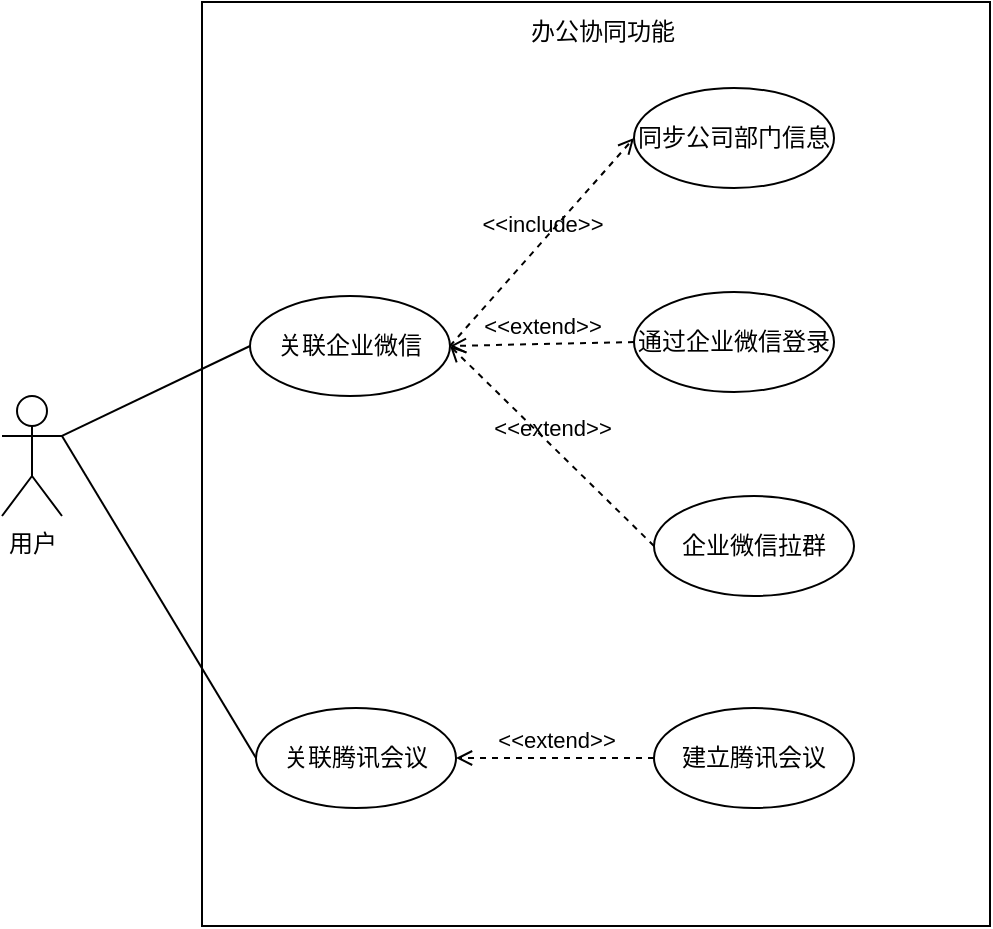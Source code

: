 <mxfile version="27.0.5">
  <diagram name="第 1 页" id="Ta36O1h0ZpPf87er8gXT">
    <mxGraphModel dx="1234" dy="790" grid="0" gridSize="10" guides="1" tooltips="1" connect="1" arrows="1" fold="1" page="0" pageScale="1" pageWidth="827" pageHeight="1169" math="0" shadow="0">
      <root>
        <mxCell id="0" />
        <mxCell id="1" parent="0" />
        <mxCell id="isFGyiBK4rGAAYViwIA2-1" value="用户" style="shape=umlActor;verticalLabelPosition=bottom;verticalAlign=top;html=1;" parent="1" vertex="1">
          <mxGeometry x="113" y="262" width="30" height="60" as="geometry" />
        </mxCell>
        <mxCell id="isFGyiBK4rGAAYViwIA2-2" value="" style="rounded=0;whiteSpace=wrap;html=1;" parent="1" vertex="1">
          <mxGeometry x="213" y="65" width="394" height="462" as="geometry" />
        </mxCell>
        <mxCell id="isFGyiBK4rGAAYViwIA2-3" value="办公协同功能" style="text;html=1;align=center;verticalAlign=middle;whiteSpace=wrap;rounded=0;" parent="1" vertex="1">
          <mxGeometry x="364" y="65" width="99" height="30" as="geometry" />
        </mxCell>
        <mxCell id="isFGyiBK4rGAAYViwIA2-4" value="同步公司部门信息" style="ellipse;whiteSpace=wrap;html=1;" parent="1" vertex="1">
          <mxGeometry x="429" y="108" width="100" height="50" as="geometry" />
        </mxCell>
        <mxCell id="isFGyiBK4rGAAYViwIA2-5" value="关联企业微信" style="ellipse;whiteSpace=wrap;html=1;" parent="1" vertex="1">
          <mxGeometry x="237" y="212" width="100" height="50" as="geometry" />
        </mxCell>
        <mxCell id="isFGyiBK4rGAAYViwIA2-6" value="关联腾讯会议" style="ellipse;whiteSpace=wrap;html=1;" parent="1" vertex="1">
          <mxGeometry x="240" y="418" width="100" height="50" as="geometry" />
        </mxCell>
        <mxCell id="isFGyiBK4rGAAYViwIA2-7" value="" style="endArrow=none;html=1;rounded=0;exitX=1;exitY=0.333;exitDx=0;exitDy=0;exitPerimeter=0;entryX=0;entryY=0.5;entryDx=0;entryDy=0;" parent="1" source="isFGyiBK4rGAAYViwIA2-1" target="isFGyiBK4rGAAYViwIA2-5" edge="1">
          <mxGeometry width="50" height="50" relative="1" as="geometry">
            <mxPoint x="142" y="385" as="sourcePoint" />
            <mxPoint x="224" y="370" as="targetPoint" />
          </mxGeometry>
        </mxCell>
        <mxCell id="isFGyiBK4rGAAYViwIA2-9" value="" style="endArrow=none;html=1;rounded=0;exitX=1;exitY=0.333;exitDx=0;exitDy=0;exitPerimeter=0;entryX=0;entryY=0.5;entryDx=0;entryDy=0;" parent="1" source="isFGyiBK4rGAAYViwIA2-1" target="isFGyiBK4rGAAYViwIA2-6" edge="1">
          <mxGeometry width="50" height="50" relative="1" as="geometry">
            <mxPoint x="142" y="385" as="sourcePoint" />
            <mxPoint x="252" y="289" as="targetPoint" />
          </mxGeometry>
        </mxCell>
        <mxCell id="isFGyiBK4rGAAYViwIA2-14" value="通过企业微信登录" style="ellipse;whiteSpace=wrap;html=1;" parent="1" vertex="1">
          <mxGeometry x="429" y="210" width="100" height="50" as="geometry" />
        </mxCell>
        <mxCell id="isFGyiBK4rGAAYViwIA2-15" value="企业微信拉群" style="ellipse;whiteSpace=wrap;html=1;" parent="1" vertex="1">
          <mxGeometry x="439" y="312" width="100" height="50" as="geometry" />
        </mxCell>
        <mxCell id="isFGyiBK4rGAAYViwIA2-17" value="建立腾讯会议" style="ellipse;whiteSpace=wrap;html=1;" parent="1" vertex="1">
          <mxGeometry x="439" y="418" width="100" height="50" as="geometry" />
        </mxCell>
        <mxCell id="isFGyiBK4rGAAYViwIA2-18" value="&amp;lt;&amp;lt;include&amp;gt;&amp;gt;" style="html=1;verticalAlign=bottom;labelBackgroundColor=none;endArrow=open;endFill=0;dashed=1;rounded=0;exitX=1;exitY=0.5;exitDx=0;exitDy=0;entryX=0;entryY=0.5;entryDx=0;entryDy=0;" parent="1" source="isFGyiBK4rGAAYViwIA2-5" target="isFGyiBK4rGAAYViwIA2-4" edge="1">
          <mxGeometry width="160" relative="1" as="geometry">
            <mxPoint x="313" y="366" as="sourcePoint" />
            <mxPoint x="473" y="366" as="targetPoint" />
          </mxGeometry>
        </mxCell>
        <mxCell id="isFGyiBK4rGAAYViwIA2-23" value="&amp;lt;&amp;lt;extend&amp;gt;&amp;gt;" style="html=1;verticalAlign=bottom;labelBackgroundColor=none;endArrow=open;endFill=0;dashed=1;rounded=0;exitX=0;exitY=0.5;exitDx=0;exitDy=0;entryX=1;entryY=0.5;entryDx=0;entryDy=0;" parent="1" source="isFGyiBK4rGAAYViwIA2-14" target="isFGyiBK4rGAAYViwIA2-5" edge="1">
          <mxGeometry width="160" relative="1" as="geometry">
            <mxPoint x="426" y="220" as="sourcePoint" />
            <mxPoint x="352" y="153" as="targetPoint" />
          </mxGeometry>
        </mxCell>
        <mxCell id="isFGyiBK4rGAAYViwIA2-24" value="&amp;lt;&amp;lt;extend&amp;gt;&amp;gt;" style="html=1;verticalAlign=bottom;labelBackgroundColor=none;endArrow=open;endFill=0;dashed=1;rounded=0;entryX=1;entryY=0.5;entryDx=0;entryDy=0;exitX=0;exitY=0.5;exitDx=0;exitDy=0;" parent="1" source="isFGyiBK4rGAAYViwIA2-15" target="isFGyiBK4rGAAYViwIA2-5" edge="1">
          <mxGeometry width="160" relative="1" as="geometry">
            <mxPoint x="426" y="360" as="sourcePoint" />
            <mxPoint x="352" y="312" as="targetPoint" />
          </mxGeometry>
        </mxCell>
        <mxCell id="isFGyiBK4rGAAYViwIA2-25" value="&amp;lt;&amp;lt;extend&amp;gt;&amp;gt;" style="html=1;verticalAlign=bottom;labelBackgroundColor=none;endArrow=open;endFill=0;dashed=1;rounded=0;entryX=1;entryY=0.5;entryDx=0;entryDy=0;exitX=0;exitY=0.5;exitDx=0;exitDy=0;" parent="1" source="isFGyiBK4rGAAYViwIA2-17" target="isFGyiBK4rGAAYViwIA2-6" edge="1">
          <mxGeometry width="160" relative="1" as="geometry">
            <mxPoint x="426" y="441" as="sourcePoint" />
            <mxPoint x="352" y="312" as="targetPoint" />
          </mxGeometry>
        </mxCell>
      </root>
    </mxGraphModel>
  </diagram>
</mxfile>
